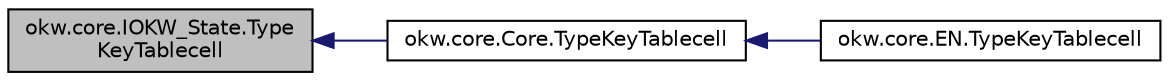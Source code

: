 digraph "okw.core.IOKW_State.TypeKeyTablecell"
{
 // INTERACTIVE_SVG=YES
  edge [fontname="Helvetica",fontsize="10",labelfontname="Helvetica",labelfontsize="10"];
  node [fontname="Helvetica",fontsize="10",shape=record];
  rankdir="LR";
  Node196 [label="okw.core.IOKW_State.Type\lKeyTablecell",height=0.2,width=0.4,color="black", fillcolor="grey75", style="filled", fontcolor="black"];
  Node196 -> Node197 [dir="back",color="midnightblue",fontsize="10",style="solid",fontname="Helvetica"];
  Node197 [label="okw.core.Core.TypeKeyTablecell",height=0.2,width=0.4,color="black", fillcolor="white", style="filled",URL="$classokw_1_1core_1_1_core.html#a86cffd624c6b0a94074479b6fe3260de",tooltip="Eingabe von Daten in eine gegebene Tabellenzelle über die Tastatur. "];
  Node197 -> Node198 [dir="back",color="midnightblue",fontsize="10",style="solid",fontname="Helvetica"];
  Node198 [label="okw.core.EN.TypeKeyTablecell",height=0.2,width=0.4,color="black", fillcolor="white", style="filled",URL="$classokw_1_1core_1_1_e_n.html#a926f4e3a2113f58c84aea75a36ff1c6b",tooltip="Eingabe von Daten in eine gegebene Tabellenzelle über die Tastatur. "];
}
